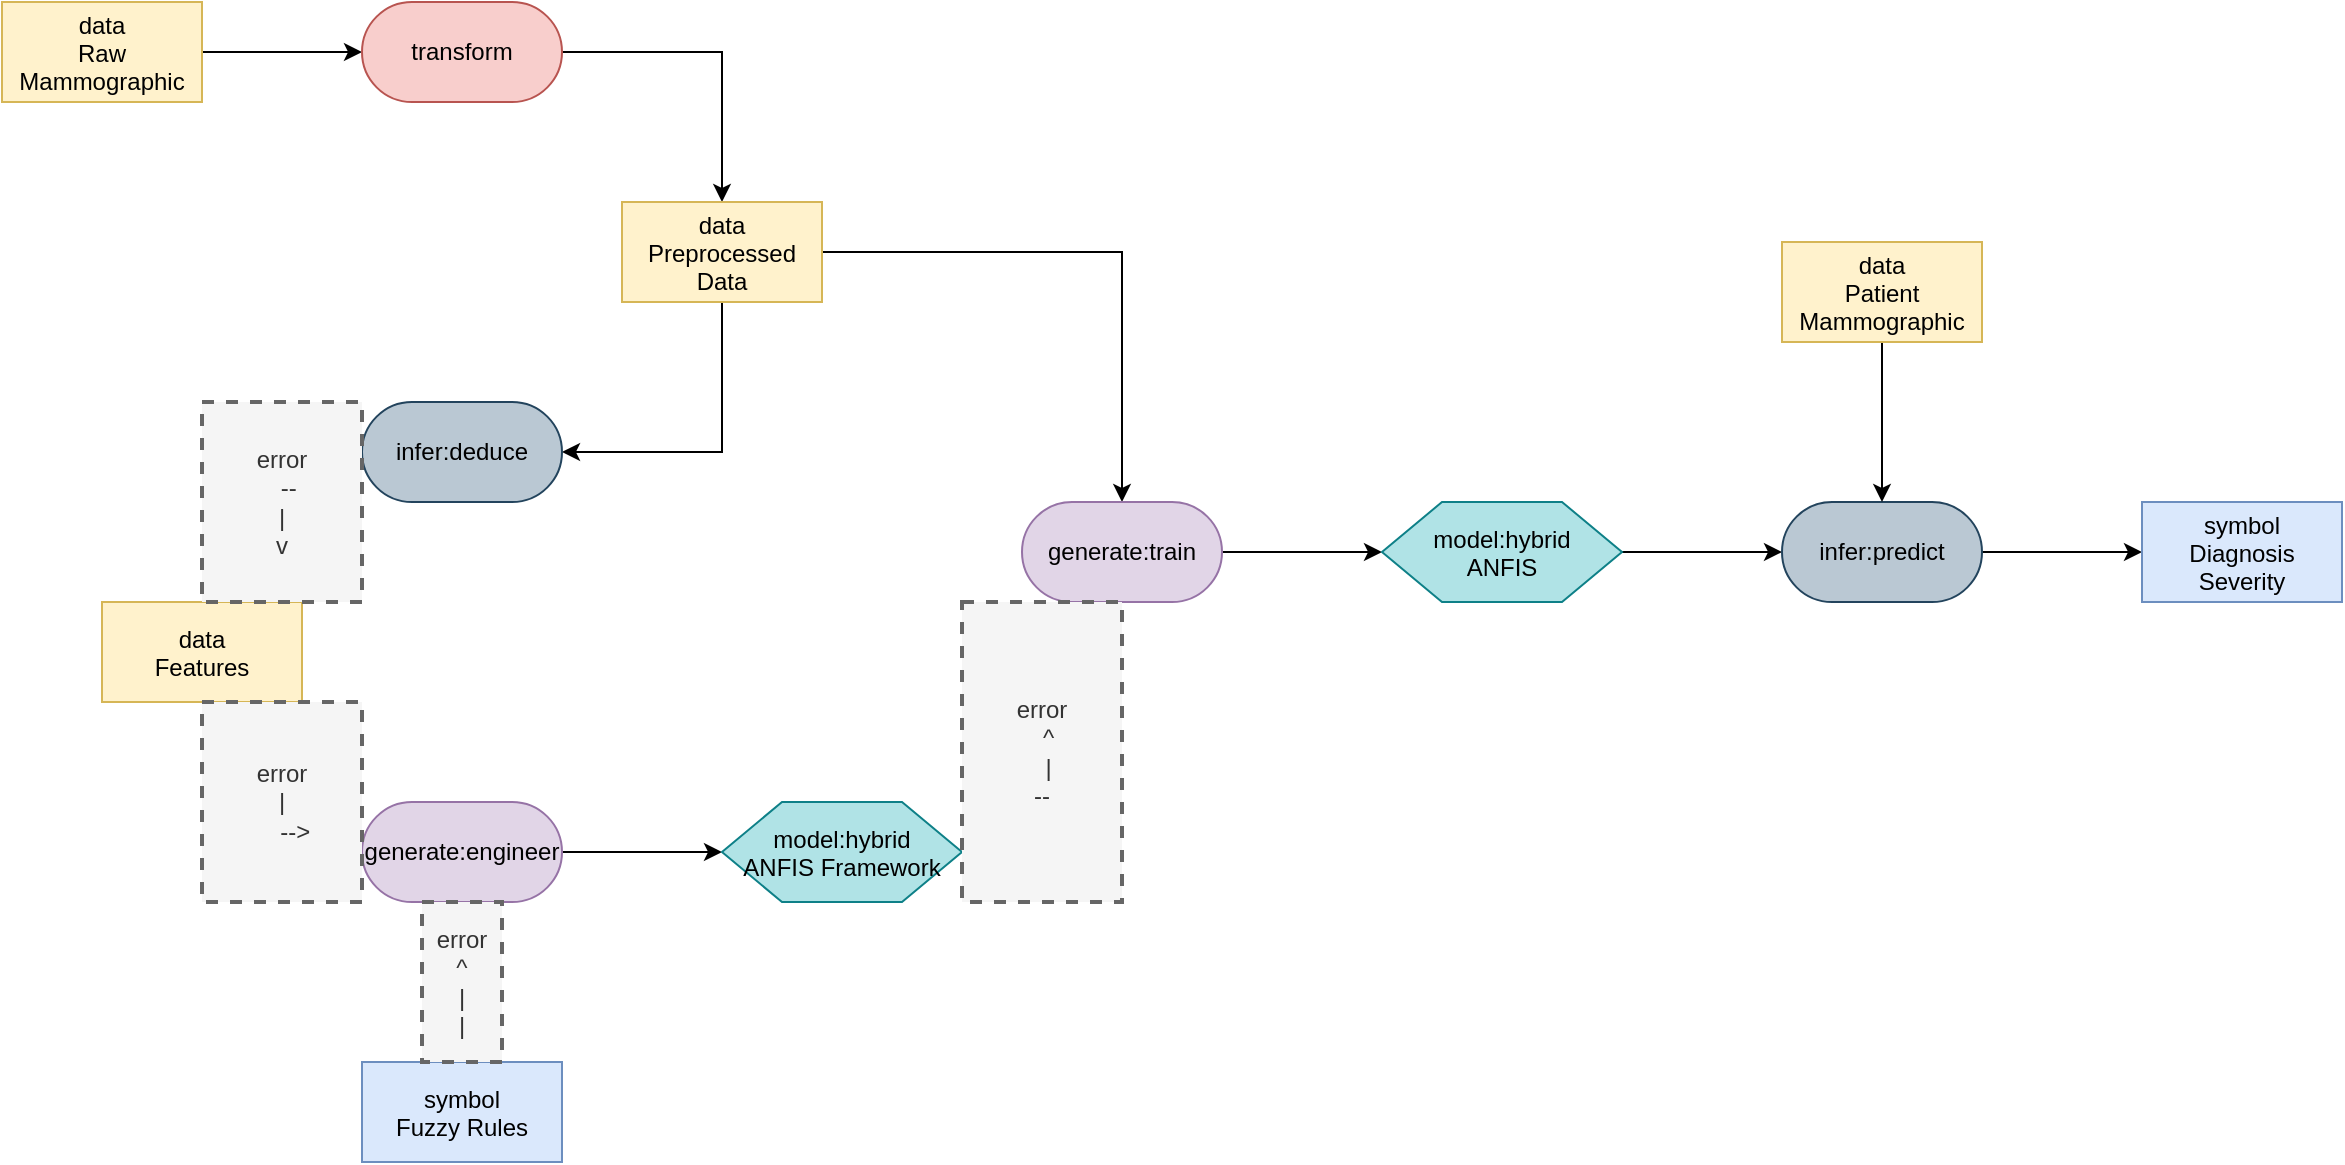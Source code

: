 <mxfile version="27.1.6" pages="2">
  <diagram name="Page-1" id="oIERu7hxSgz3ELU_r1fH">
    <mxGraphModel dx="1123" dy="673" grid="1" gridSize="10" guides="1" tooltips="1" connect="1" arrows="1" fold="1" page="1" pageScale="1" pageWidth="3300" pageHeight="4681" math="0" shadow="0">
      <root>
        <mxCell id="0" />
        <mxCell id="1" parent="0" />
        <mxCell id="I9b7CX0NnWNdg1etAfiG-3" style="edgeStyle=orthogonalEdgeStyle;rounded=0;orthogonalLoop=1;jettySize=auto;html=1;exitX=1;exitY=0.5;exitDx=0;exitDy=0;entryX=0;entryY=0.5;entryDx=0;entryDy=0;" edge="1" parent="1" source="I9b7CX0NnWNdg1etAfiG-1" target="I9b7CX0NnWNdg1etAfiG-2">
          <mxGeometry relative="1" as="geometry" />
        </mxCell>
        <mxCell id="I9b7CX0NnWNdg1etAfiG-1" value="data&#xa;Raw&#xa;Mammographic" style="rectangle;fillColor=#fff2cc;strokeColor=#d6b656;" name="data" vertex="1" parent="1">
          <mxGeometry x="300" y="230" width="100" height="50" as="geometry" />
        </mxCell>
        <mxCell id="I9b7CX0NnWNdg1etAfiG-5" style="edgeStyle=orthogonalEdgeStyle;rounded=0;orthogonalLoop=1;jettySize=auto;html=1;exitX=1;exitY=0.5;exitDx=0;exitDy=0;entryX=0.5;entryY=0;entryDx=0;entryDy=0;" edge="1" parent="1" source="I9b7CX0NnWNdg1etAfiG-2" target="I9b7CX0NnWNdg1etAfiG-4">
          <mxGeometry relative="1" as="geometry" />
        </mxCell>
        <mxCell id="I9b7CX0NnWNdg1etAfiG-2" value="transform" style="rounded=1;whiteSpace=wrap;html=1;arcSize=50;fillColor=#f8cecc;strokeColor=#b85450;" name="transform" vertex="1" parent="1">
          <mxGeometry x="480" y="230" width="100" height="50" as="geometry" />
        </mxCell>
        <mxCell id="I9b7CX0NnWNdg1etAfiG-7" style="edgeStyle=orthogonalEdgeStyle;rounded=0;orthogonalLoop=1;jettySize=auto;html=1;exitX=0.5;exitY=1;exitDx=0;exitDy=0;entryX=1;entryY=0.5;entryDx=0;entryDy=0;" edge="1" parent="1" source="I9b7CX0NnWNdg1etAfiG-4" target="I9b7CX0NnWNdg1etAfiG-6">
          <mxGeometry relative="1" as="geometry" />
        </mxCell>
        <mxCell id="I9b7CX0NnWNdg1etAfiG-9" style="edgeStyle=orthogonalEdgeStyle;rounded=0;orthogonalLoop=1;jettySize=auto;html=1;exitX=1;exitY=0.5;exitDx=0;exitDy=0;entryX=0.5;entryY=0;entryDx=0;entryDy=0;" edge="1" parent="1" source="I9b7CX0NnWNdg1etAfiG-4" target="I9b7CX0NnWNdg1etAfiG-8">
          <mxGeometry relative="1" as="geometry" />
        </mxCell>
        <mxCell id="I9b7CX0NnWNdg1etAfiG-4" value="data&#xa;Preprocessed&#xa;Data" style="rectangle;fillColor=#fff2cc;strokeColor=#d6b656;" name="data" vertex="1" parent="1">
          <mxGeometry x="610" y="330" width="100" height="50" as="geometry" />
        </mxCell>
        <mxCell id="I9b7CX0NnWNdg1etAfiG-6" value="infer:deduce" style="rounded=1;whiteSpace=wrap;html=1;arcSize=50;fillColor=#bac8d3;strokeColor=#23445d;" name="infer:deduce" vertex="1" parent="1">
          <mxGeometry x="480" y="430" width="100" height="50" as="geometry" />
        </mxCell>
        <mxCell id="I9b7CX0NnWNdg1etAfiG-25" style="edgeStyle=orthogonalEdgeStyle;rounded=0;orthogonalLoop=1;jettySize=auto;html=1;exitX=1;exitY=0.5;exitDx=0;exitDy=0;entryX=0;entryY=0.5;entryDx=0;entryDy=0;" edge="1" parent="1" source="I9b7CX0NnWNdg1etAfiG-8" target="I9b7CX0NnWNdg1etAfiG-24">
          <mxGeometry relative="1" as="geometry" />
        </mxCell>
        <mxCell id="I9b7CX0NnWNdg1etAfiG-8" value="generate:train" style="rounded=1;whiteSpace=wrap;html=1;arcSize=50;fillColor=#e1d5e7;strokeColor=#9673a6;" name="generate:train" vertex="1" parent="1">
          <mxGeometry x="810" y="480" width="100" height="50" as="geometry" />
        </mxCell>
        <mxCell id="I9b7CX0NnWNdg1etAfiG-10" value="data&#xa;Features" style="rectangle;fillColor=#fff2cc;strokeColor=#d6b656;" name="data" vertex="1" parent="1">
          <mxGeometry x="350" y="530" width="100" height="50" as="geometry" />
        </mxCell>
        <mxCell id="I9b7CX0NnWNdg1etAfiG-12" value="&lt;div&gt;error&lt;/div&gt;&lt;div&gt;&amp;nbsp; --&lt;/div&gt;&lt;div&gt;|&lt;/div&gt;&lt;div&gt;v&lt;/div&gt;" style="text;html=1;align=center;verticalAlign=middle;whiteSpace=wrap;rounded=0;dashed=1;fillColor=#f5f5f5;fontColor=#333333;strokeColor=#666666;strokeWidth=2;" name="text" vertex="1" parent="1">
          <mxGeometry x="400" y="430" width="80" height="100" as="geometry" />
        </mxCell>
        <mxCell id="I9b7CX0NnWNdg1etAfiG-20" style="edgeStyle=orthogonalEdgeStyle;rounded=0;orthogonalLoop=1;jettySize=auto;html=1;exitX=1;exitY=0.5;exitDx=0;exitDy=0;entryX=0;entryY=0.5;entryDx=0;entryDy=0;" edge="1" parent="1" source="I9b7CX0NnWNdg1etAfiG-13" target="I9b7CX0NnWNdg1etAfiG-19">
          <mxGeometry relative="1" as="geometry" />
        </mxCell>
        <mxCell id="I9b7CX0NnWNdg1etAfiG-13" value="generate:engineer" style="rounded=1;whiteSpace=wrap;html=1;arcSize=50;fillColor=#e1d5e7;strokeColor=#9673a6;" name="generate:engineer" vertex="1" parent="1">
          <mxGeometry x="480" y="630" width="100" height="50" as="geometry" />
        </mxCell>
        <mxCell id="I9b7CX0NnWNdg1etAfiG-15" value="&lt;div&gt;error&lt;/div&gt;&lt;div&gt;|&lt;/div&gt;&lt;div&gt;&amp;nbsp;&amp;nbsp;&amp;nbsp; --&amp;gt;&lt;/div&gt;" style="text;html=1;align=center;verticalAlign=middle;whiteSpace=wrap;rounded=0;dashed=1;fillColor=#f5f5f5;fontColor=#333333;strokeColor=#666666;strokeWidth=2;" name="text" vertex="1" parent="1">
          <mxGeometry x="400" y="580" width="80" height="100" as="geometry" />
        </mxCell>
        <mxCell id="I9b7CX0NnWNdg1etAfiG-16" value="symbol&#xa;Fuzzy Rules" style="rectangle;fillColor=#dae8fc;strokeColor=#6c8ebf;" name="symbol" vertex="1" parent="1">
          <mxGeometry x="480" y="760" width="100" height="50" as="geometry" />
        </mxCell>
        <mxCell id="I9b7CX0NnWNdg1etAfiG-18" value="&lt;div&gt;error&lt;/div&gt;&lt;div&gt;^&lt;/div&gt;&lt;div&gt;|&lt;/div&gt;&lt;div&gt;|&lt;/div&gt;" style="text;html=1;align=center;verticalAlign=middle;whiteSpace=wrap;rounded=0;dashed=1;fillColor=#f5f5f5;fontColor=#333333;strokeColor=#666666;strokeWidth=2;" name="text" vertex="1" parent="1">
          <mxGeometry x="510" y="680" width="40" height="80" as="geometry" />
        </mxCell>
        <mxCell id="I9b7CX0NnWNdg1etAfiG-19" value="model:hybrid&#xa;ANFIS Framework" style="shape=hexagon;perimeter=hexagonPerimeter2;fillColor=#b0e3e6;strokeColor=#0e8088;" name="model" vertex="1" parent="1">
          <mxGeometry x="660" y="630" width="120" height="50" as="geometry" />
        </mxCell>
        <mxCell id="I9b7CX0NnWNdg1etAfiG-23" value="&lt;div&gt;error&lt;/div&gt;&lt;div&gt;&amp;nbsp; ^&lt;/div&gt;&lt;div&gt;&amp;nbsp; |&lt;/div&gt;&lt;div&gt;--&lt;/div&gt;" style="text;html=1;align=center;verticalAlign=middle;whiteSpace=wrap;rounded=0;dashed=1;fillColor=#f5f5f5;fontColor=#333333;strokeColor=#666666;strokeWidth=2;" name="text" vertex="1" parent="1">
          <mxGeometry x="780" y="530" width="80" height="150" as="geometry" />
        </mxCell>
        <mxCell id="I9b7CX0NnWNdg1etAfiG-27" style="edgeStyle=orthogonalEdgeStyle;rounded=0;orthogonalLoop=1;jettySize=auto;html=1;exitX=1;exitY=0.5;exitDx=0;exitDy=0;entryX=0;entryY=0.5;entryDx=0;entryDy=0;" edge="1" parent="1" source="I9b7CX0NnWNdg1etAfiG-24" target="I9b7CX0NnWNdg1etAfiG-26">
          <mxGeometry relative="1" as="geometry" />
        </mxCell>
        <mxCell id="I9b7CX0NnWNdg1etAfiG-24" value="model:hybrid&#xa;ANFIS" style="shape=hexagon;perimeter=hexagonPerimeter2;fillColor=#b0e3e6;strokeColor=#0e8088;" name="model" vertex="1" parent="1">
          <mxGeometry x="990" y="480" width="120" height="50" as="geometry" />
        </mxCell>
        <mxCell id="I9b7CX0NnWNdg1etAfiG-31" style="edgeStyle=orthogonalEdgeStyle;rounded=0;orthogonalLoop=1;jettySize=auto;html=1;exitX=1;exitY=0.5;exitDx=0;exitDy=0;entryX=0;entryY=0.5;entryDx=0;entryDy=0;" edge="1" parent="1" source="I9b7CX0NnWNdg1etAfiG-26" target="I9b7CX0NnWNdg1etAfiG-30">
          <mxGeometry relative="1" as="geometry" />
        </mxCell>
        <mxCell id="I9b7CX0NnWNdg1etAfiG-26" value="infer:predict" style="rounded=1;whiteSpace=wrap;html=1;arcSize=50;fillColor=#bac8d3;strokeColor=#23445d;" name="infer:deduce" vertex="1" parent="1">
          <mxGeometry x="1190" y="480" width="100" height="50" as="geometry" />
        </mxCell>
        <mxCell id="I9b7CX0NnWNdg1etAfiG-29" style="edgeStyle=orthogonalEdgeStyle;rounded=0;orthogonalLoop=1;jettySize=auto;html=1;exitX=0.5;exitY=1;exitDx=0;exitDy=0;entryX=0.5;entryY=0;entryDx=0;entryDy=0;" edge="1" parent="1" source="I9b7CX0NnWNdg1etAfiG-28" target="I9b7CX0NnWNdg1etAfiG-26">
          <mxGeometry relative="1" as="geometry" />
        </mxCell>
        <mxCell id="I9b7CX0NnWNdg1etAfiG-28" value="data&#xa;Patient&#xa;Mammographic" style="rectangle;fillColor=#fff2cc;strokeColor=#d6b656;" name="data" vertex="1" parent="1">
          <mxGeometry x="1190" y="350" width="100" height="50" as="geometry" />
        </mxCell>
        <mxCell id="I9b7CX0NnWNdg1etAfiG-30" value="symbol&#xa;Diagnosis&#xa;Severity" style="rectangle;fillColor=#dae8fc;strokeColor=#6c8ebf;" name="symbol" vertex="1" parent="1">
          <mxGeometry x="1370" y="480" width="100" height="50" as="geometry" />
        </mxCell>
      </root>
    </mxGraphModel>
  </diagram>
  <diagram name="Copy of Page-1" id="7u9ETkRPxmljvrmoe_bc">
    <mxGraphModel dx="1429" dy="856" grid="1" gridSize="10" guides="1" tooltips="1" connect="1" arrows="1" fold="1" page="1" pageScale="1" pageWidth="3300" pageHeight="4681" math="0" shadow="0">
      <root>
        <mxCell id="DNpqUbqL2zxq2-8tdKt6-0" />
        <mxCell id="DNpqUbqL2zxq2-8tdKt6-1" parent="DNpqUbqL2zxq2-8tdKt6-0" />
        <mxCell id="DNpqUbqL2zxq2-8tdKt6-2" style="edgeStyle=orthogonalEdgeStyle;rounded=0;orthogonalLoop=1;jettySize=auto;html=1;exitX=1;exitY=0.5;exitDx=0;exitDy=0;entryX=0;entryY=0.5;entryDx=0;entryDy=0;" edge="1" parent="DNpqUbqL2zxq2-8tdKt6-1" source="DNpqUbqL2zxq2-8tdKt6-3" target="DNpqUbqL2zxq2-8tdKt6-5">
          <mxGeometry relative="1" as="geometry" />
        </mxCell>
        <mxCell id="DNpqUbqL2zxq2-8tdKt6-3" value="data&#xa;Raw&#xa;Mammographic" style="rectangle;fillColor=#fff2cc;strokeColor=#d6b656;" name="data" vertex="1" parent="DNpqUbqL2zxq2-8tdKt6-1">
          <mxGeometry x="300" y="230" width="100" height="50" as="geometry" />
        </mxCell>
        <mxCell id="DNpqUbqL2zxq2-8tdKt6-4" style="edgeStyle=orthogonalEdgeStyle;rounded=0;orthogonalLoop=1;jettySize=auto;html=1;exitX=1;exitY=0.5;exitDx=0;exitDy=0;entryX=0.5;entryY=0;entryDx=0;entryDy=0;" edge="1" parent="DNpqUbqL2zxq2-8tdKt6-1" source="DNpqUbqL2zxq2-8tdKt6-5" target="DNpqUbqL2zxq2-8tdKt6-8">
          <mxGeometry relative="1" as="geometry" />
        </mxCell>
        <mxCell id="DNpqUbqL2zxq2-8tdKt6-5" value="transform" style="rounded=1;whiteSpace=wrap;html=1;arcSize=50;fillColor=#f8cecc;strokeColor=#b85450;" name="transform" vertex="1" parent="DNpqUbqL2zxq2-8tdKt6-1">
          <mxGeometry x="480" y="230" width="100" height="50" as="geometry" />
        </mxCell>
        <mxCell id="DNpqUbqL2zxq2-8tdKt6-6" style="edgeStyle=orthogonalEdgeStyle;rounded=0;orthogonalLoop=1;jettySize=auto;html=1;exitX=0.5;exitY=1;exitDx=0;exitDy=0;entryX=1;entryY=0.5;entryDx=0;entryDy=0;" edge="1" parent="DNpqUbqL2zxq2-8tdKt6-1" source="DNpqUbqL2zxq2-8tdKt6-8" target="DNpqUbqL2zxq2-8tdKt6-9">
          <mxGeometry relative="1" as="geometry" />
        </mxCell>
        <mxCell id="DNpqUbqL2zxq2-8tdKt6-7" style="edgeStyle=orthogonalEdgeStyle;rounded=0;orthogonalLoop=1;jettySize=auto;html=1;exitX=1;exitY=0.5;exitDx=0;exitDy=0;entryX=0.5;entryY=0;entryDx=0;entryDy=0;" edge="1" parent="DNpqUbqL2zxq2-8tdKt6-1" source="DNpqUbqL2zxq2-8tdKt6-8" target="DNpqUbqL2zxq2-8tdKt6-11">
          <mxGeometry relative="1" as="geometry" />
        </mxCell>
        <mxCell id="DNpqUbqL2zxq2-8tdKt6-8" value="data&#xa;Preprocessed&#xa;Data" style="rectangle;fillColor=#fff2cc;strokeColor=#d6b656;" name="data" vertex="1" parent="DNpqUbqL2zxq2-8tdKt6-1">
          <mxGeometry x="610" y="330" width="100" height="50" as="geometry" />
        </mxCell>
        <mxCell id="Ef5qhJXzFVLInXVwQNdi-0" style="edgeStyle=orthogonalEdgeStyle;rounded=0;orthogonalLoop=1;jettySize=auto;html=1;exitX=0;exitY=0.5;exitDx=0;exitDy=0;entryX=0.5;entryY=0;entryDx=0;entryDy=0;" edge="1" parent="DNpqUbqL2zxq2-8tdKt6-1" source="DNpqUbqL2zxq2-8tdKt6-9" target="DNpqUbqL2zxq2-8tdKt6-12">
          <mxGeometry relative="1" as="geometry" />
        </mxCell>
        <mxCell id="DNpqUbqL2zxq2-8tdKt6-9" value="infer:deduce" style="rounded=1;whiteSpace=wrap;html=1;arcSize=50;fillColor=#bac8d3;strokeColor=#23445d;" name="infer:deduce" vertex="1" parent="DNpqUbqL2zxq2-8tdKt6-1">
          <mxGeometry x="480" y="430" width="100" height="50" as="geometry" />
        </mxCell>
        <mxCell id="DNpqUbqL2zxq2-8tdKt6-10" style="edgeStyle=orthogonalEdgeStyle;rounded=0;orthogonalLoop=1;jettySize=auto;html=1;exitX=1;exitY=0.5;exitDx=0;exitDy=0;entryX=0;entryY=0.5;entryDx=0;entryDy=0;" edge="1" parent="DNpqUbqL2zxq2-8tdKt6-1" source="DNpqUbqL2zxq2-8tdKt6-11" target="DNpqUbqL2zxq2-8tdKt6-22">
          <mxGeometry relative="1" as="geometry" />
        </mxCell>
        <mxCell id="DNpqUbqL2zxq2-8tdKt6-11" value="generate:train" style="rounded=1;whiteSpace=wrap;html=1;arcSize=50;fillColor=#e1d5e7;strokeColor=#9673a6;" name="generate:train" vertex="1" parent="DNpqUbqL2zxq2-8tdKt6-1">
          <mxGeometry x="810" y="480" width="100" height="50" as="geometry" />
        </mxCell>
        <mxCell id="Ef5qhJXzFVLInXVwQNdi-1" style="edgeStyle=orthogonalEdgeStyle;rounded=0;orthogonalLoop=1;jettySize=auto;html=1;exitX=0.5;exitY=1;exitDx=0;exitDy=0;entryX=0;entryY=0.5;entryDx=0;entryDy=0;" edge="1" parent="DNpqUbqL2zxq2-8tdKt6-1" source="DNpqUbqL2zxq2-8tdKt6-12" target="DNpqUbqL2zxq2-8tdKt6-15">
          <mxGeometry relative="1" as="geometry" />
        </mxCell>
        <mxCell id="DNpqUbqL2zxq2-8tdKt6-12" value="data&#xa;Features" style="rectangle;fillColor=#fff2cc;strokeColor=#d6b656;" name="data" vertex="1" parent="DNpqUbqL2zxq2-8tdKt6-1" tooltip="⚠️ Node not part of any valid pattern.">
          <mxGeometry x="350" y="530" width="100" height="50" as="geometry" />
        </mxCell>
        <mxCell id="DNpqUbqL2zxq2-8tdKt6-14" style="edgeStyle=orthogonalEdgeStyle;rounded=0;orthogonalLoop=1;jettySize=auto;html=1;exitX=1;exitY=0.5;exitDx=0;exitDy=0;entryX=0;entryY=0.5;entryDx=0;entryDy=0;" edge="1" parent="DNpqUbqL2zxq2-8tdKt6-1" source="DNpqUbqL2zxq2-8tdKt6-15" target="DNpqUbqL2zxq2-8tdKt6-19">
          <mxGeometry relative="1" as="geometry" />
        </mxCell>
        <mxCell id="DNpqUbqL2zxq2-8tdKt6-15" value="generate:engineer" style="rounded=1;whiteSpace=wrap;html=1;arcSize=50;fillColor=#e1d5e7;strokeColor=#9673a6;" name="generate:engineer" vertex="1" parent="DNpqUbqL2zxq2-8tdKt6-1" tooltip="⚠️ Node not part of any valid pattern.">
          <mxGeometry x="480" y="630" width="100" height="50" as="geometry" />
        </mxCell>
        <mxCell id="Ef5qhJXzFVLInXVwQNdi-2" style="edgeStyle=orthogonalEdgeStyle;rounded=0;orthogonalLoop=1;jettySize=auto;html=1;exitX=0.5;exitY=0;exitDx=0;exitDy=0;entryX=0.5;entryY=1;entryDx=0;entryDy=0;" edge="1" parent="DNpqUbqL2zxq2-8tdKt6-1" source="DNpqUbqL2zxq2-8tdKt6-17" target="DNpqUbqL2zxq2-8tdKt6-15">
          <mxGeometry relative="1" as="geometry" />
        </mxCell>
        <mxCell id="DNpqUbqL2zxq2-8tdKt6-17" value="symbol&#xa;Fuzzy Rules" style="rectangle;fillColor=#dae8fc;strokeColor=#6c8ebf;" name="symbol" vertex="1" parent="DNpqUbqL2zxq2-8tdKt6-1" tooltip="⚠️ Node not part of any valid pattern.">
          <mxGeometry x="480" y="760" width="100" height="50" as="geometry" />
        </mxCell>
        <mxCell id="Ef5qhJXzFVLInXVwQNdi-3" style="edgeStyle=orthogonalEdgeStyle;rounded=0;orthogonalLoop=1;jettySize=auto;html=1;exitX=1;exitY=0.5;exitDx=0;exitDy=0;entryX=0.5;entryY=1;entryDx=0;entryDy=0;" edge="1" parent="DNpqUbqL2zxq2-8tdKt6-1" source="DNpqUbqL2zxq2-8tdKt6-19" target="DNpqUbqL2zxq2-8tdKt6-11">
          <mxGeometry relative="1" as="geometry" />
        </mxCell>
        <mxCell id="DNpqUbqL2zxq2-8tdKt6-19" value="model:hybrid&#xa;ANFIS Framework" style="shape=hexagon;perimeter=hexagonPerimeter2;fillColor=#b0e3e6;strokeColor=#0e8088;" name="model" vertex="1" parent="DNpqUbqL2zxq2-8tdKt6-1">
          <mxGeometry x="660" y="630" width="120" height="50" as="geometry" />
        </mxCell>
        <mxCell id="DNpqUbqL2zxq2-8tdKt6-21" style="edgeStyle=orthogonalEdgeStyle;rounded=0;orthogonalLoop=1;jettySize=auto;html=1;exitX=1;exitY=0.5;exitDx=0;exitDy=0;entryX=0;entryY=0.5;entryDx=0;entryDy=0;" edge="1" parent="DNpqUbqL2zxq2-8tdKt6-1" source="DNpqUbqL2zxq2-8tdKt6-22" target="DNpqUbqL2zxq2-8tdKt6-24">
          <mxGeometry relative="1" as="geometry" />
        </mxCell>
        <mxCell id="DNpqUbqL2zxq2-8tdKt6-22" value="model:hybrid&#xa;ANFIS" style="shape=hexagon;perimeter=hexagonPerimeter2;fillColor=#b0e3e6;strokeColor=#0e8088;" name="model" vertex="1" parent="DNpqUbqL2zxq2-8tdKt6-1">
          <mxGeometry x="990" y="480" width="120" height="50" as="geometry" />
        </mxCell>
        <mxCell id="DNpqUbqL2zxq2-8tdKt6-23" style="edgeStyle=orthogonalEdgeStyle;rounded=0;orthogonalLoop=1;jettySize=auto;html=1;exitX=1;exitY=0.5;exitDx=0;exitDy=0;entryX=0;entryY=0.5;entryDx=0;entryDy=0;" edge="1" parent="DNpqUbqL2zxq2-8tdKt6-1" source="DNpqUbqL2zxq2-8tdKt6-24" target="DNpqUbqL2zxq2-8tdKt6-27">
          <mxGeometry relative="1" as="geometry" />
        </mxCell>
        <mxCell id="DNpqUbqL2zxq2-8tdKt6-24" value="infer:predict" style="rounded=1;whiteSpace=wrap;html=1;arcSize=50;fillColor=#bac8d3;strokeColor=#23445d;" name="infer:deduce" vertex="1" parent="DNpqUbqL2zxq2-8tdKt6-1">
          <mxGeometry x="1190" y="480" width="100" height="50" as="geometry" />
        </mxCell>
        <mxCell id="DNpqUbqL2zxq2-8tdKt6-25" style="edgeStyle=orthogonalEdgeStyle;rounded=0;orthogonalLoop=1;jettySize=auto;html=1;exitX=0.5;exitY=1;exitDx=0;exitDy=0;entryX=0.5;entryY=0;entryDx=0;entryDy=0;" edge="1" parent="DNpqUbqL2zxq2-8tdKt6-1" source="DNpqUbqL2zxq2-8tdKt6-26" target="DNpqUbqL2zxq2-8tdKt6-24">
          <mxGeometry relative="1" as="geometry" />
        </mxCell>
        <mxCell id="DNpqUbqL2zxq2-8tdKt6-26" value="data&#xa;Patient&#xa;Mammographic" style="rectangle;fillColor=#fff2cc;strokeColor=#d6b656;" name="data" vertex="1" parent="DNpqUbqL2zxq2-8tdKt6-1">
          <mxGeometry x="1190" y="350" width="100" height="50" as="geometry" />
        </mxCell>
        <mxCell id="DNpqUbqL2zxq2-8tdKt6-27" value="symbol&#xa;Diagnosis&#xa;Severity" style="rectangle;fillColor=#dae8fc;strokeColor=#6c8ebf;" name="symbol" vertex="1" parent="DNpqUbqL2zxq2-8tdKt6-1">
          <mxGeometry x="1370" y="480" width="100" height="50" as="geometry" />
        </mxCell>
        <mxCell id="OFjWrOglihiUFDhDSwTr-0" value="&lt;div&gt;error&lt;/div&gt;" style="text;html=1;align=center;verticalAlign=middle;whiteSpace=wrap;rounded=0;dashed=1;fillColor=#f5f5f5;fontColor=#333333;strokeColor=#666666;strokeWidth=2;" name="text" vertex="1" parent="DNpqUbqL2zxq2-8tdKt6-1">
          <mxGeometry x="430" y="690" width="50" height="30" as="geometry" />
        </mxCell>
      </root>
    </mxGraphModel>
  </diagram>
</mxfile>
